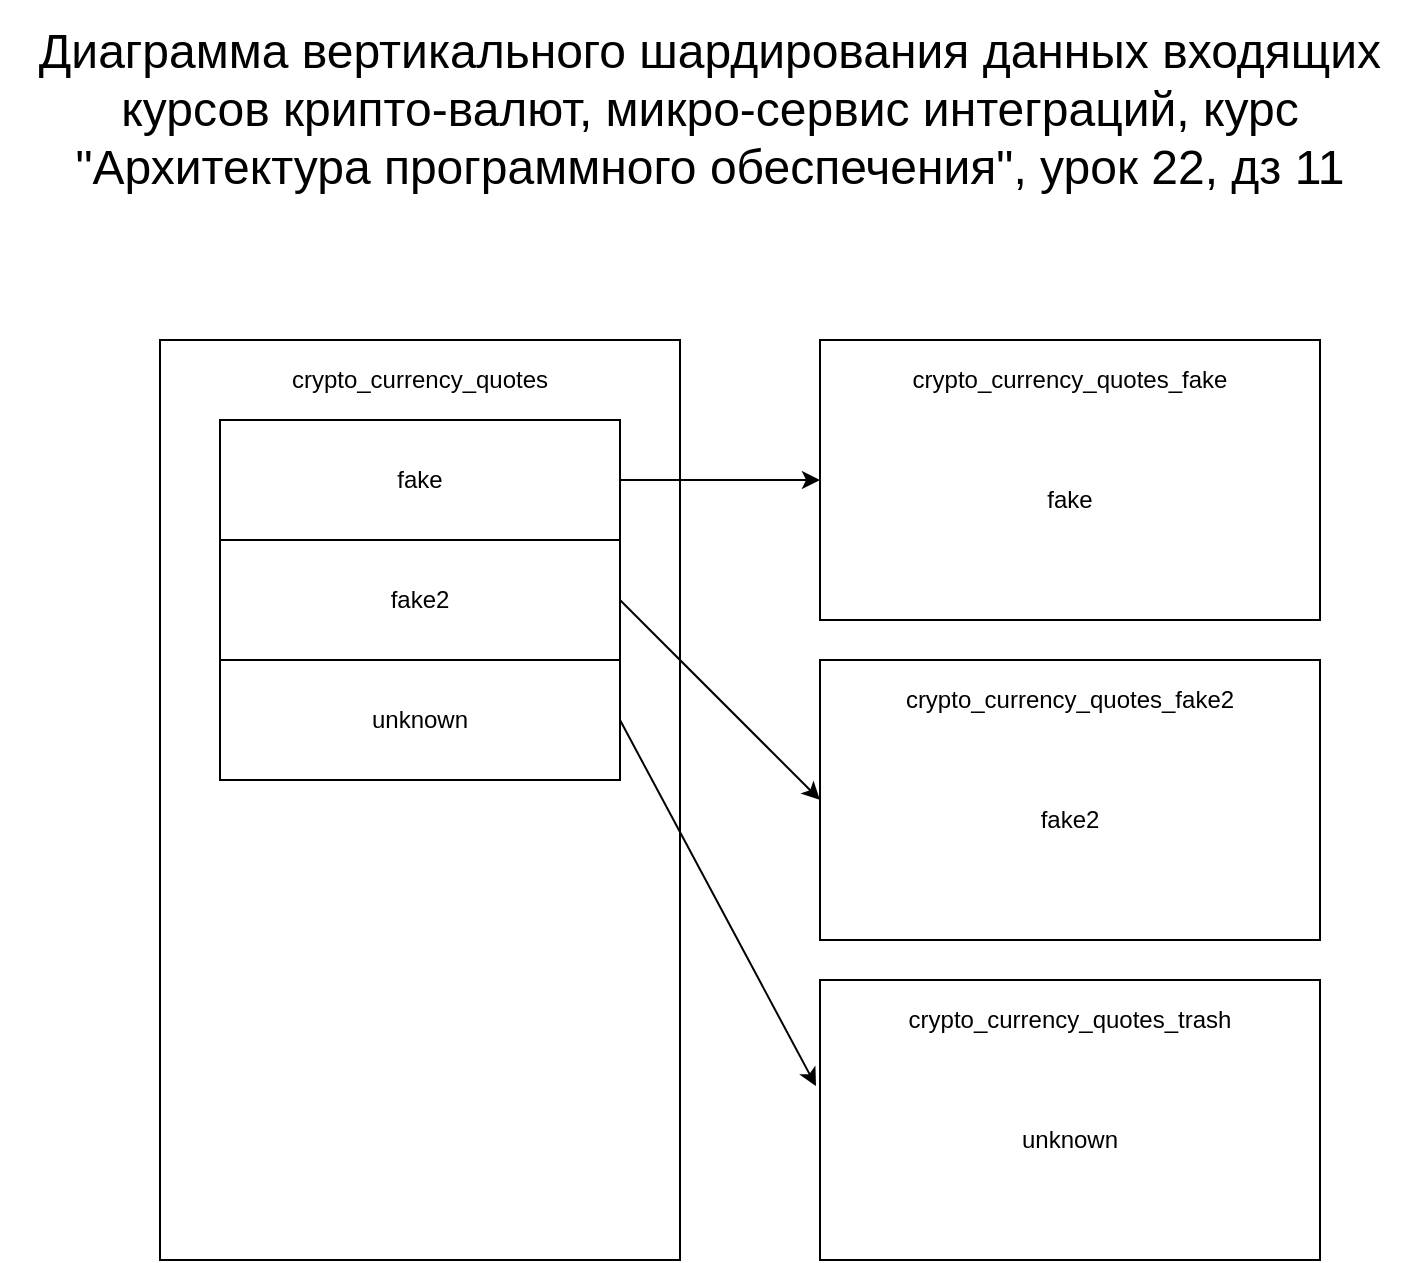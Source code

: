 <mxfile version="13.4.5" type="device"><diagram id="vQuHEg09uO0byS8AKy9J" name="Page-1"><mxGraphModel dx="942" dy="591" grid="1" gridSize="10" guides="1" tooltips="1" connect="1" arrows="1" fold="1" page="1" pageScale="1" pageWidth="850" pageHeight="1100" math="0" shadow="0"><root><mxCell id="0"/><mxCell id="1" parent="0"/><mxCell id="v5dvGCcjLFZ-PnD0r_gO-1" value="&lt;font style=&quot;font-size: 24px&quot;&gt;Диаграмма вертикального шардирования данных входящих курсов крипто-валют, микро-сервис интеграций, курс &quot;Архитектура программного обеспечения&quot;, урок 22, дз 11&lt;br&gt;&lt;/font&gt;" style="text;html=1;strokeColor=none;fillColor=none;align=center;verticalAlign=middle;whiteSpace=wrap;rounded=0;" parent="1" vertex="1"><mxGeometry x="70" y="20" width="710" height="110" as="geometry"/></mxCell><mxCell id="v5dvGCcjLFZ-PnD0r_gO-2" value="" style="rounded=0;whiteSpace=wrap;html=1;" parent="1" vertex="1"><mxGeometry x="150" y="190" width="260" height="460" as="geometry"/></mxCell><mxCell id="v5dvGCcjLFZ-PnD0r_gO-3" value="" style="rounded=0;whiteSpace=wrap;html=1;" parent="1" vertex="1"><mxGeometry x="480" y="190" width="250" height="140" as="geometry"/></mxCell><mxCell id="v5dvGCcjLFZ-PnD0r_gO-4" value="" style="rounded=0;whiteSpace=wrap;html=1;" parent="1" vertex="1"><mxGeometry x="480" y="350" width="250" height="140" as="geometry"/></mxCell><mxCell id="v5dvGCcjLFZ-PnD0r_gO-5" value="" style="rounded=0;whiteSpace=wrap;html=1;" parent="1" vertex="1"><mxGeometry x="480" y="510" width="250" height="140" as="geometry"/></mxCell><mxCell id="v5dvGCcjLFZ-PnD0r_gO-6" value="crypto_currency_quotes" style="text;html=1;strokeColor=none;fillColor=none;align=center;verticalAlign=middle;whiteSpace=wrap;rounded=0;" parent="1" vertex="1"><mxGeometry x="160" y="200" width="240" height="20" as="geometry"/></mxCell><mxCell id="v5dvGCcjLFZ-PnD0r_gO-7" value="crypto_currency_quotes_fake" style="text;html=1;strokeColor=none;fillColor=none;align=center;verticalAlign=middle;whiteSpace=wrap;rounded=0;" parent="1" vertex="1"><mxGeometry x="490" y="200" width="230" height="20" as="geometry"/></mxCell><mxCell id="v5dvGCcjLFZ-PnD0r_gO-8" value="crypto_currency_quotes_fake2" style="text;html=1;strokeColor=none;fillColor=none;align=center;verticalAlign=middle;whiteSpace=wrap;rounded=0;" parent="1" vertex="1"><mxGeometry x="490" y="360" width="230" height="20" as="geometry"/></mxCell><mxCell id="v5dvGCcjLFZ-PnD0r_gO-9" value="crypto_currency_quotes_trash" style="text;html=1;strokeColor=none;fillColor=none;align=center;verticalAlign=middle;whiteSpace=wrap;rounded=0;" parent="1" vertex="1"><mxGeometry x="490" y="520" width="230" height="20" as="geometry"/></mxCell><mxCell id="v5dvGCcjLFZ-PnD0r_gO-10" value="" style="rounded=0;whiteSpace=wrap;html=1;" parent="1" vertex="1"><mxGeometry x="180" y="230" width="200" height="60" as="geometry"/></mxCell><mxCell id="v5dvGCcjLFZ-PnD0r_gO-11" value="fake" style="text;html=1;strokeColor=none;fillColor=none;align=center;verticalAlign=middle;whiteSpace=wrap;rounded=0;" parent="1" vertex="1"><mxGeometry x="190" y="250" width="180" height="20" as="geometry"/></mxCell><mxCell id="v5dvGCcjLFZ-PnD0r_gO-12" value="" style="rounded=0;whiteSpace=wrap;html=1;" parent="1" vertex="1"><mxGeometry x="180" y="290" width="200" height="60" as="geometry"/></mxCell><mxCell id="v5dvGCcjLFZ-PnD0r_gO-13" value="fake2" style="text;html=1;strokeColor=none;fillColor=none;align=center;verticalAlign=middle;whiteSpace=wrap;rounded=0;" parent="1" vertex="1"><mxGeometry x="190" y="310" width="180" height="20" as="geometry"/></mxCell><mxCell id="v5dvGCcjLFZ-PnD0r_gO-14" value="" style="rounded=0;whiteSpace=wrap;html=1;" parent="1" vertex="1"><mxGeometry x="180" y="350" width="200" height="60" as="geometry"/></mxCell><mxCell id="v5dvGCcjLFZ-PnD0r_gO-15" value="unknown" style="text;html=1;strokeColor=none;fillColor=none;align=center;verticalAlign=middle;whiteSpace=wrap;rounded=0;" parent="1" vertex="1"><mxGeometry x="190" y="370" width="180" height="20" as="geometry"/></mxCell><mxCell id="v5dvGCcjLFZ-PnD0r_gO-18" value="fake" style="text;html=1;strokeColor=none;fillColor=none;align=center;verticalAlign=middle;whiteSpace=wrap;rounded=0;" parent="1" vertex="1"><mxGeometry x="490" y="260" width="230" height="20" as="geometry"/></mxCell><mxCell id="v5dvGCcjLFZ-PnD0r_gO-19" value="fake2" style="text;html=1;strokeColor=none;fillColor=none;align=center;verticalAlign=middle;whiteSpace=wrap;rounded=0;" parent="1" vertex="1"><mxGeometry x="490" y="420" width="230" height="20" as="geometry"/></mxCell><mxCell id="v5dvGCcjLFZ-PnD0r_gO-20" value="unknown" style="text;html=1;strokeColor=none;fillColor=none;align=center;verticalAlign=middle;whiteSpace=wrap;rounded=0;" parent="1" vertex="1"><mxGeometry x="490" y="580" width="230" height="20" as="geometry"/></mxCell><mxCell id="v5dvGCcjLFZ-PnD0r_gO-21" value="" style="endArrow=classic;html=1;entryX=0;entryY=0.5;entryDx=0;entryDy=0;exitX=1;exitY=0.5;exitDx=0;exitDy=0;" parent="1" source="v5dvGCcjLFZ-PnD0r_gO-10" target="v5dvGCcjLFZ-PnD0r_gO-3" edge="1"><mxGeometry width="50" height="50" relative="1" as="geometry"><mxPoint x="400" y="390" as="sourcePoint"/><mxPoint x="450" y="340" as="targetPoint"/></mxGeometry></mxCell><mxCell id="v5dvGCcjLFZ-PnD0r_gO-22" value="" style="endArrow=classic;html=1;exitX=1;exitY=0.5;exitDx=0;exitDy=0;entryX=0;entryY=0.5;entryDx=0;entryDy=0;" parent="1" source="v5dvGCcjLFZ-PnD0r_gO-12" target="v5dvGCcjLFZ-PnD0r_gO-4" edge="1"><mxGeometry width="50" height="50" relative="1" as="geometry"><mxPoint x="400" y="390" as="sourcePoint"/><mxPoint x="450" y="340" as="targetPoint"/></mxGeometry></mxCell><mxCell id="v5dvGCcjLFZ-PnD0r_gO-23" value="" style="endArrow=classic;html=1;entryX=-0.008;entryY=0.379;entryDx=0;entryDy=0;entryPerimeter=0;exitX=1;exitY=0.5;exitDx=0;exitDy=0;" parent="1" source="v5dvGCcjLFZ-PnD0r_gO-14" target="v5dvGCcjLFZ-PnD0r_gO-5" edge="1"><mxGeometry width="50" height="50" relative="1" as="geometry"><mxPoint x="400" y="390" as="sourcePoint"/><mxPoint x="450" y="340" as="targetPoint"/></mxGeometry></mxCell></root></mxGraphModel></diagram></mxfile>